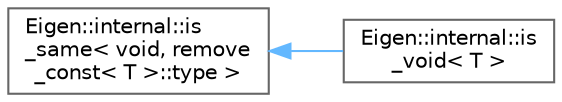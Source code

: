 digraph "Graphical Class Hierarchy"
{
 // LATEX_PDF_SIZE
  bgcolor="transparent";
  edge [fontname=Helvetica,fontsize=10,labelfontname=Helvetica,labelfontsize=10];
  node [fontname=Helvetica,fontsize=10,shape=box,height=0.2,width=0.4];
  rankdir="LR";
  Node0 [id="Node000000",label="Eigen::internal::is\l_same\< void, remove\l_const\< T \>::type \>",height=0.2,width=0.4,color="grey40", fillcolor="white", style="filled",URL="$structEigen_1_1internal_1_1is__same.html",tooltip=" "];
  Node0 -> Node1 [id="edge884_Node000000_Node000001",dir="back",color="steelblue1",style="solid",tooltip=" "];
  Node1 [id="Node000001",label="Eigen::internal::is\l_void\< T \>",height=0.2,width=0.4,color="grey40", fillcolor="white", style="filled",URL="$structEigen_1_1internal_1_1is__void.html",tooltip=" "];
}
